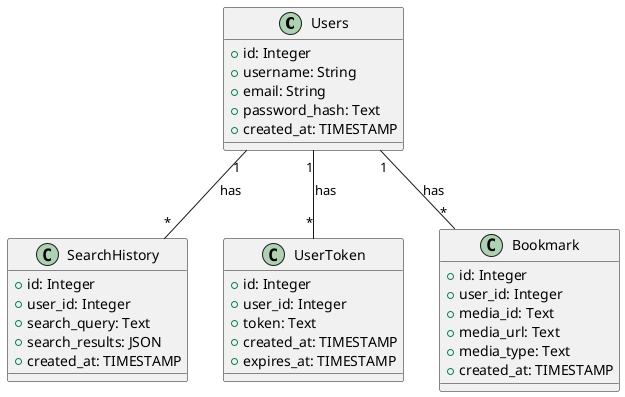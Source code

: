 @startuml
class Users {
    +id: Integer
    +username: String
    +email: String
    +password_hash: Text
    +created_at: TIMESTAMP
}

class SearchHistory {
    +id: Integer
    +user_id: Integer
    +search_query: Text
    +search_results: JSON
    +created_at: TIMESTAMP
}

class UserToken {
    +id: Integer
    +user_id: Integer
    +token: Text
    +created_at: TIMESTAMP
    +expires_at: TIMESTAMP
}

class Bookmark {
    +id: Integer
    +user_id: Integer
    +media_id: Text
    +media_url: Text
    +media_type: Text
    +created_at: TIMESTAMP
}

Users "1" -- "*" SearchHistory : has
Users "1" -- "*" UserToken : has
Users "1" -- "*" Bookmark : has
@enduml